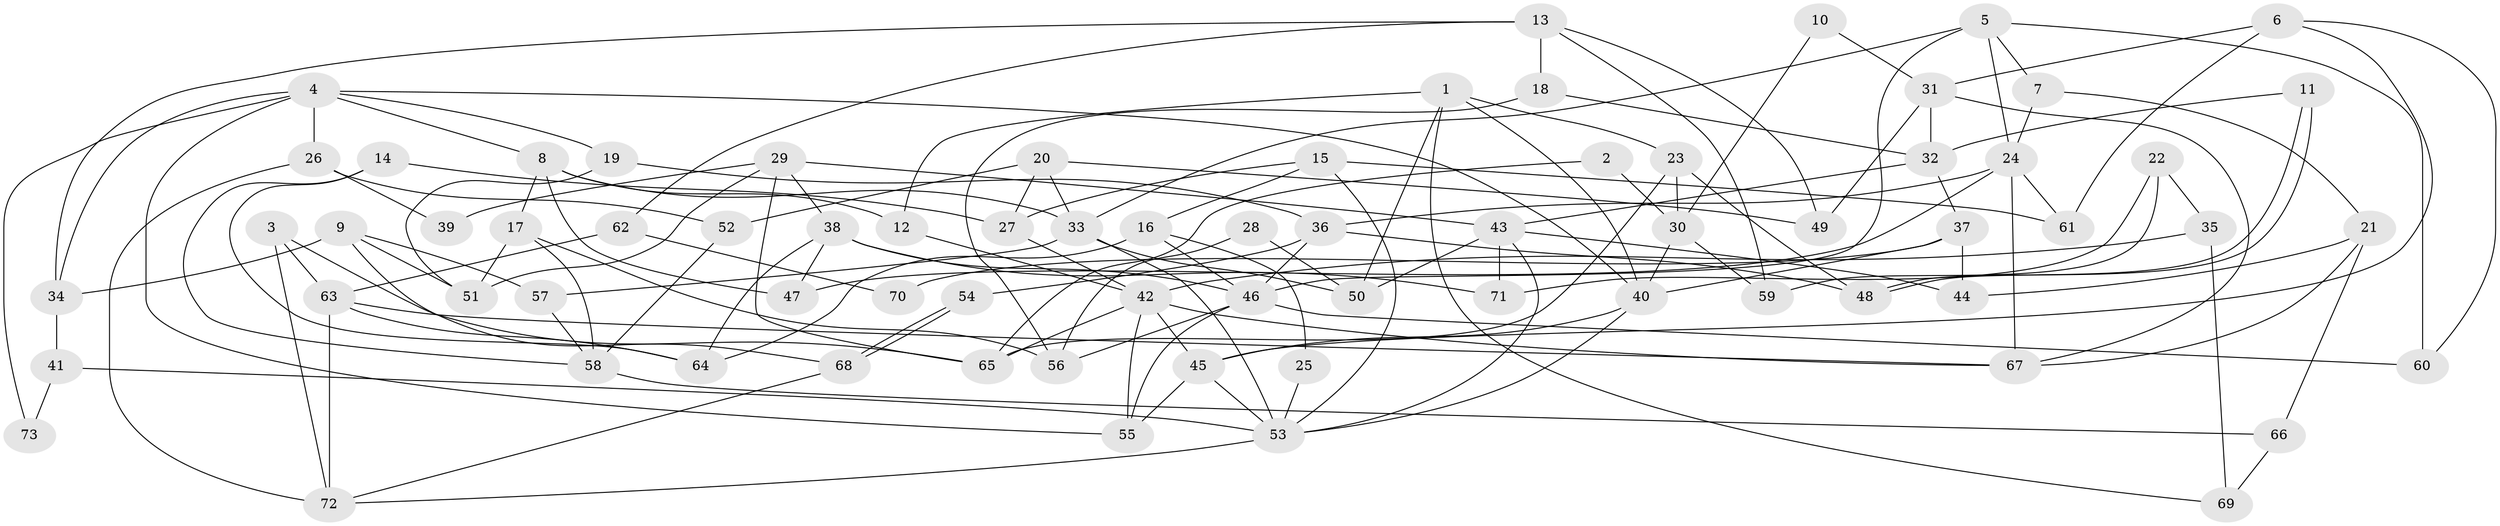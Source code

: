 // coarse degree distribution, {6: 0.09803921568627451, 2: 0.11764705882352941, 3: 0.19607843137254902, 11: 0.0196078431372549, 5: 0.2549019607843137, 4: 0.1568627450980392, 10: 0.0196078431372549, 7: 0.09803921568627451, 9: 0.0196078431372549, 8: 0.0196078431372549}
// Generated by graph-tools (version 1.1) at 2025/23/03/03/25 07:23:57]
// undirected, 73 vertices, 146 edges
graph export_dot {
graph [start="1"]
  node [color=gray90,style=filled];
  1;
  2;
  3;
  4;
  5;
  6;
  7;
  8;
  9;
  10;
  11;
  12;
  13;
  14;
  15;
  16;
  17;
  18;
  19;
  20;
  21;
  22;
  23;
  24;
  25;
  26;
  27;
  28;
  29;
  30;
  31;
  32;
  33;
  34;
  35;
  36;
  37;
  38;
  39;
  40;
  41;
  42;
  43;
  44;
  45;
  46;
  47;
  48;
  49;
  50;
  51;
  52;
  53;
  54;
  55;
  56;
  57;
  58;
  59;
  60;
  61;
  62;
  63;
  64;
  65;
  66;
  67;
  68;
  69;
  70;
  71;
  72;
  73;
  1 -- 40;
  1 -- 50;
  1 -- 12;
  1 -- 23;
  1 -- 69;
  2 -- 65;
  2 -- 30;
  3 -- 72;
  3 -- 63;
  3 -- 65;
  4 -- 55;
  4 -- 8;
  4 -- 19;
  4 -- 26;
  4 -- 34;
  4 -- 40;
  4 -- 73;
  5 -- 24;
  5 -- 46;
  5 -- 7;
  5 -- 33;
  5 -- 60;
  6 -- 60;
  6 -- 45;
  6 -- 31;
  6 -- 61;
  7 -- 24;
  7 -- 21;
  8 -- 12;
  8 -- 47;
  8 -- 17;
  8 -- 33;
  9 -- 57;
  9 -- 51;
  9 -- 34;
  9 -- 68;
  10 -- 31;
  10 -- 30;
  11 -- 32;
  11 -- 48;
  11 -- 48;
  12 -- 42;
  13 -- 18;
  13 -- 34;
  13 -- 49;
  13 -- 59;
  13 -- 62;
  14 -- 64;
  14 -- 27;
  14 -- 58;
  15 -- 27;
  15 -- 16;
  15 -- 53;
  15 -- 61;
  16 -- 46;
  16 -- 64;
  16 -- 25;
  17 -- 58;
  17 -- 51;
  17 -- 56;
  18 -- 56;
  18 -- 32;
  19 -- 36;
  19 -- 51;
  20 -- 33;
  20 -- 49;
  20 -- 27;
  20 -- 52;
  21 -- 67;
  21 -- 44;
  21 -- 66;
  22 -- 35;
  22 -- 59;
  22 -- 71;
  23 -- 65;
  23 -- 30;
  23 -- 48;
  24 -- 67;
  24 -- 61;
  24 -- 36;
  24 -- 47;
  25 -- 53;
  26 -- 72;
  26 -- 39;
  26 -- 52;
  27 -- 42;
  28 -- 50;
  28 -- 56;
  29 -- 65;
  29 -- 51;
  29 -- 38;
  29 -- 39;
  29 -- 43;
  30 -- 40;
  30 -- 59;
  31 -- 32;
  31 -- 49;
  31 -- 67;
  32 -- 37;
  32 -- 43;
  33 -- 50;
  33 -- 53;
  33 -- 57;
  34 -- 41;
  35 -- 69;
  35 -- 42;
  36 -- 48;
  36 -- 46;
  36 -- 54;
  37 -- 44;
  37 -- 40;
  37 -- 70;
  38 -- 71;
  38 -- 46;
  38 -- 47;
  38 -- 64;
  40 -- 53;
  40 -- 45;
  41 -- 53;
  41 -- 73;
  42 -- 45;
  42 -- 55;
  42 -- 65;
  42 -- 67;
  43 -- 53;
  43 -- 44;
  43 -- 50;
  43 -- 71;
  45 -- 53;
  45 -- 55;
  46 -- 55;
  46 -- 56;
  46 -- 60;
  52 -- 58;
  53 -- 72;
  54 -- 68;
  54 -- 68;
  57 -- 58;
  58 -- 66;
  62 -- 63;
  62 -- 70;
  63 -- 67;
  63 -- 72;
  63 -- 64;
  66 -- 69;
  68 -- 72;
}
